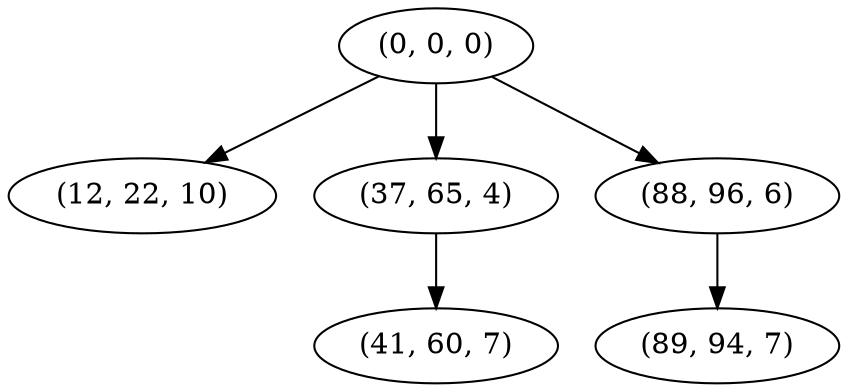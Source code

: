 digraph tree {
    "(0, 0, 0)";
    "(12, 22, 10)";
    "(37, 65, 4)";
    "(41, 60, 7)";
    "(88, 96, 6)";
    "(89, 94, 7)";
    "(0, 0, 0)" -> "(12, 22, 10)";
    "(0, 0, 0)" -> "(37, 65, 4)";
    "(0, 0, 0)" -> "(88, 96, 6)";
    "(37, 65, 4)" -> "(41, 60, 7)";
    "(88, 96, 6)" -> "(89, 94, 7)";
}
